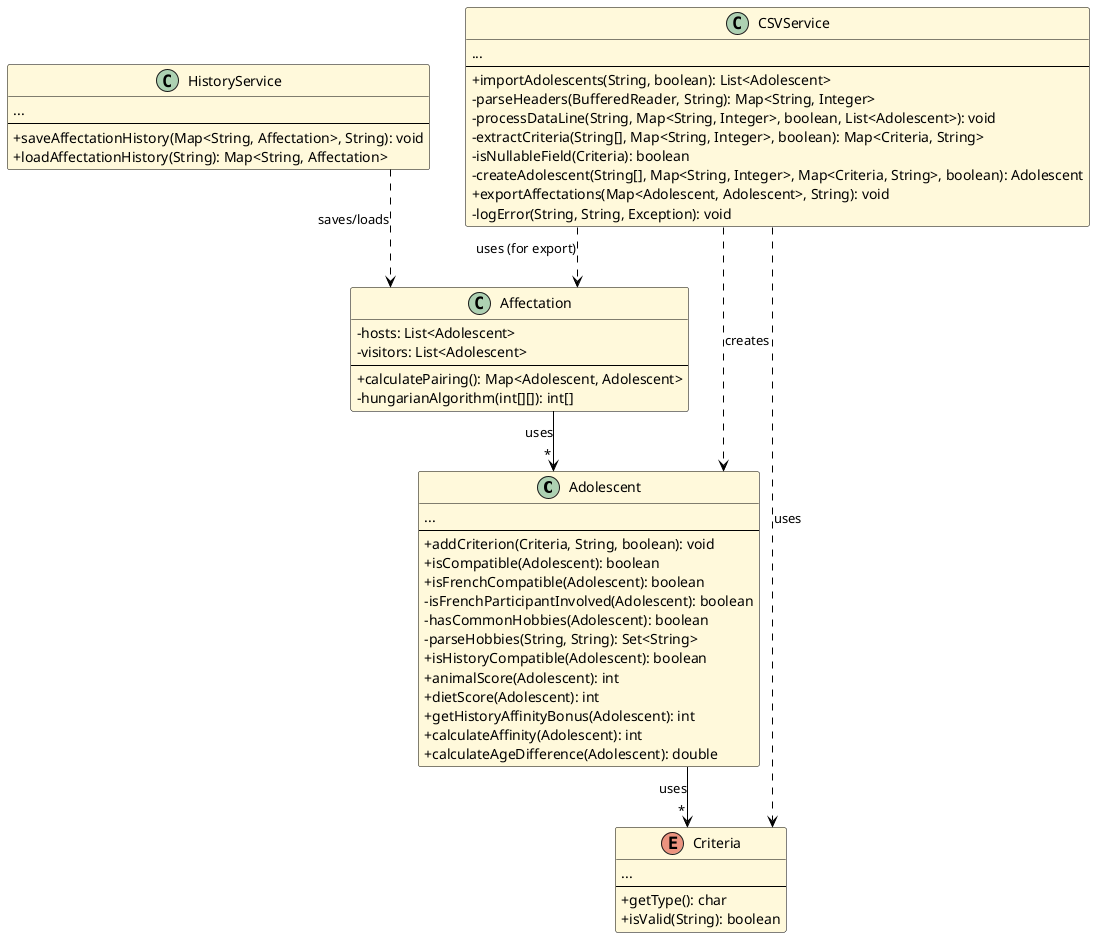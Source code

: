 @startuml SAE_UML_Version3
skinparam backgroundColor #FFFFFF
skinparam classBackgroundColor #FFF9DB
skinparam classBorderColor #000000
skinparam classFontColor #000000
skinparam classFontSize 16
skinparam classFontStyle bold
skinparam classAttributeFontColor #000000
skinparam classAttributeFontSize 14
skinparam classAttributeFontStyle normal
skinparam classStereotypeFontColor #000000
skinparam classStereotypeFontSize 12
skinparam classStereotypeFontStyle italic
skinparam shadowing false
skinparam ArrowColor #000000
skinparam ArrowFontColor #000000
skinparam interfaceBackgroundColor #FFF9DB
skinparam interfaceBorderColor #000000
skinparam interfaceFontColor #000000
skinparam interfaceFontSize 16
skinparam interfaceFontStyle bold
skinparam interfaceStereotypeFontColor #000000
skinparam interfaceStereotypeFontSize 12
skinparam interfaceStereotypeFontStyle italic
skinparam linetype ortho
skinparam classAttributeIconSize 0

class Adolescent {
    ...
    ---
    + addCriterion(Criteria, String, boolean): void
    + isCompatible(Adolescent): boolean
    + isFrenchCompatible(Adolescent): boolean
    - isFrenchParticipantInvolved(Adolescent): boolean
    - hasCommonHobbies(Adolescent): boolean
    - parseHobbies(String, String): Set<String>
    + isHistoryCompatible(Adolescent): boolean
    + animalScore(Adolescent): int
    + dietScore(Adolescent): int
    + getHistoryAffinityBonus(Adolescent): int
    + calculateAffinity(Adolescent): int
    + calculateAgeDifference(Adolescent): double
}

class Affectation {
  - hosts: List<Adolescent>
  - visitors: List<Adolescent>
  ---
  + calculatePairing(): Map<Adolescent, Adolescent>
  - hungarianAlgorithm(int[][]): int[]
}

enum Criteria {
  ...
  ---
  + getType(): char
  + isValid(String): boolean
}

class CSVService {
  ...
  ---
  + importAdolescents(String, boolean): List<Adolescent>
  - parseHeaders(BufferedReader, String): Map<String, Integer>
  - processDataLine(String, Map<String, Integer>, boolean, List<Adolescent>): void
  - extractCriteria(String[], Map<String, Integer>, boolean): Map<Criteria, String>
  - isNullableField(Criteria): boolean
  - createAdolescent(String[], Map<String, Integer>, Map<Criteria, String>, boolean): Adolescent
  + exportAffectations(Map<Adolescent, Adolescent>, String): void
  - logError(String, String, Exception): void
}

class HistoryService {
  ...
  ---
  + saveAffectationHistory(Map<String, Affectation>, String): void
  + loadAffectationHistory(String): Map<String, Affectation>
}

Affectation --> "*" Adolescent : uses
Adolescent --> "*" Criteria : uses
CSVService ..> Adolescent : creates
CSVService ..> Criteria : uses
CSVService ..> Affectation : uses (for export)
HistoryService ..> Affectation : saves/loads

@enduml